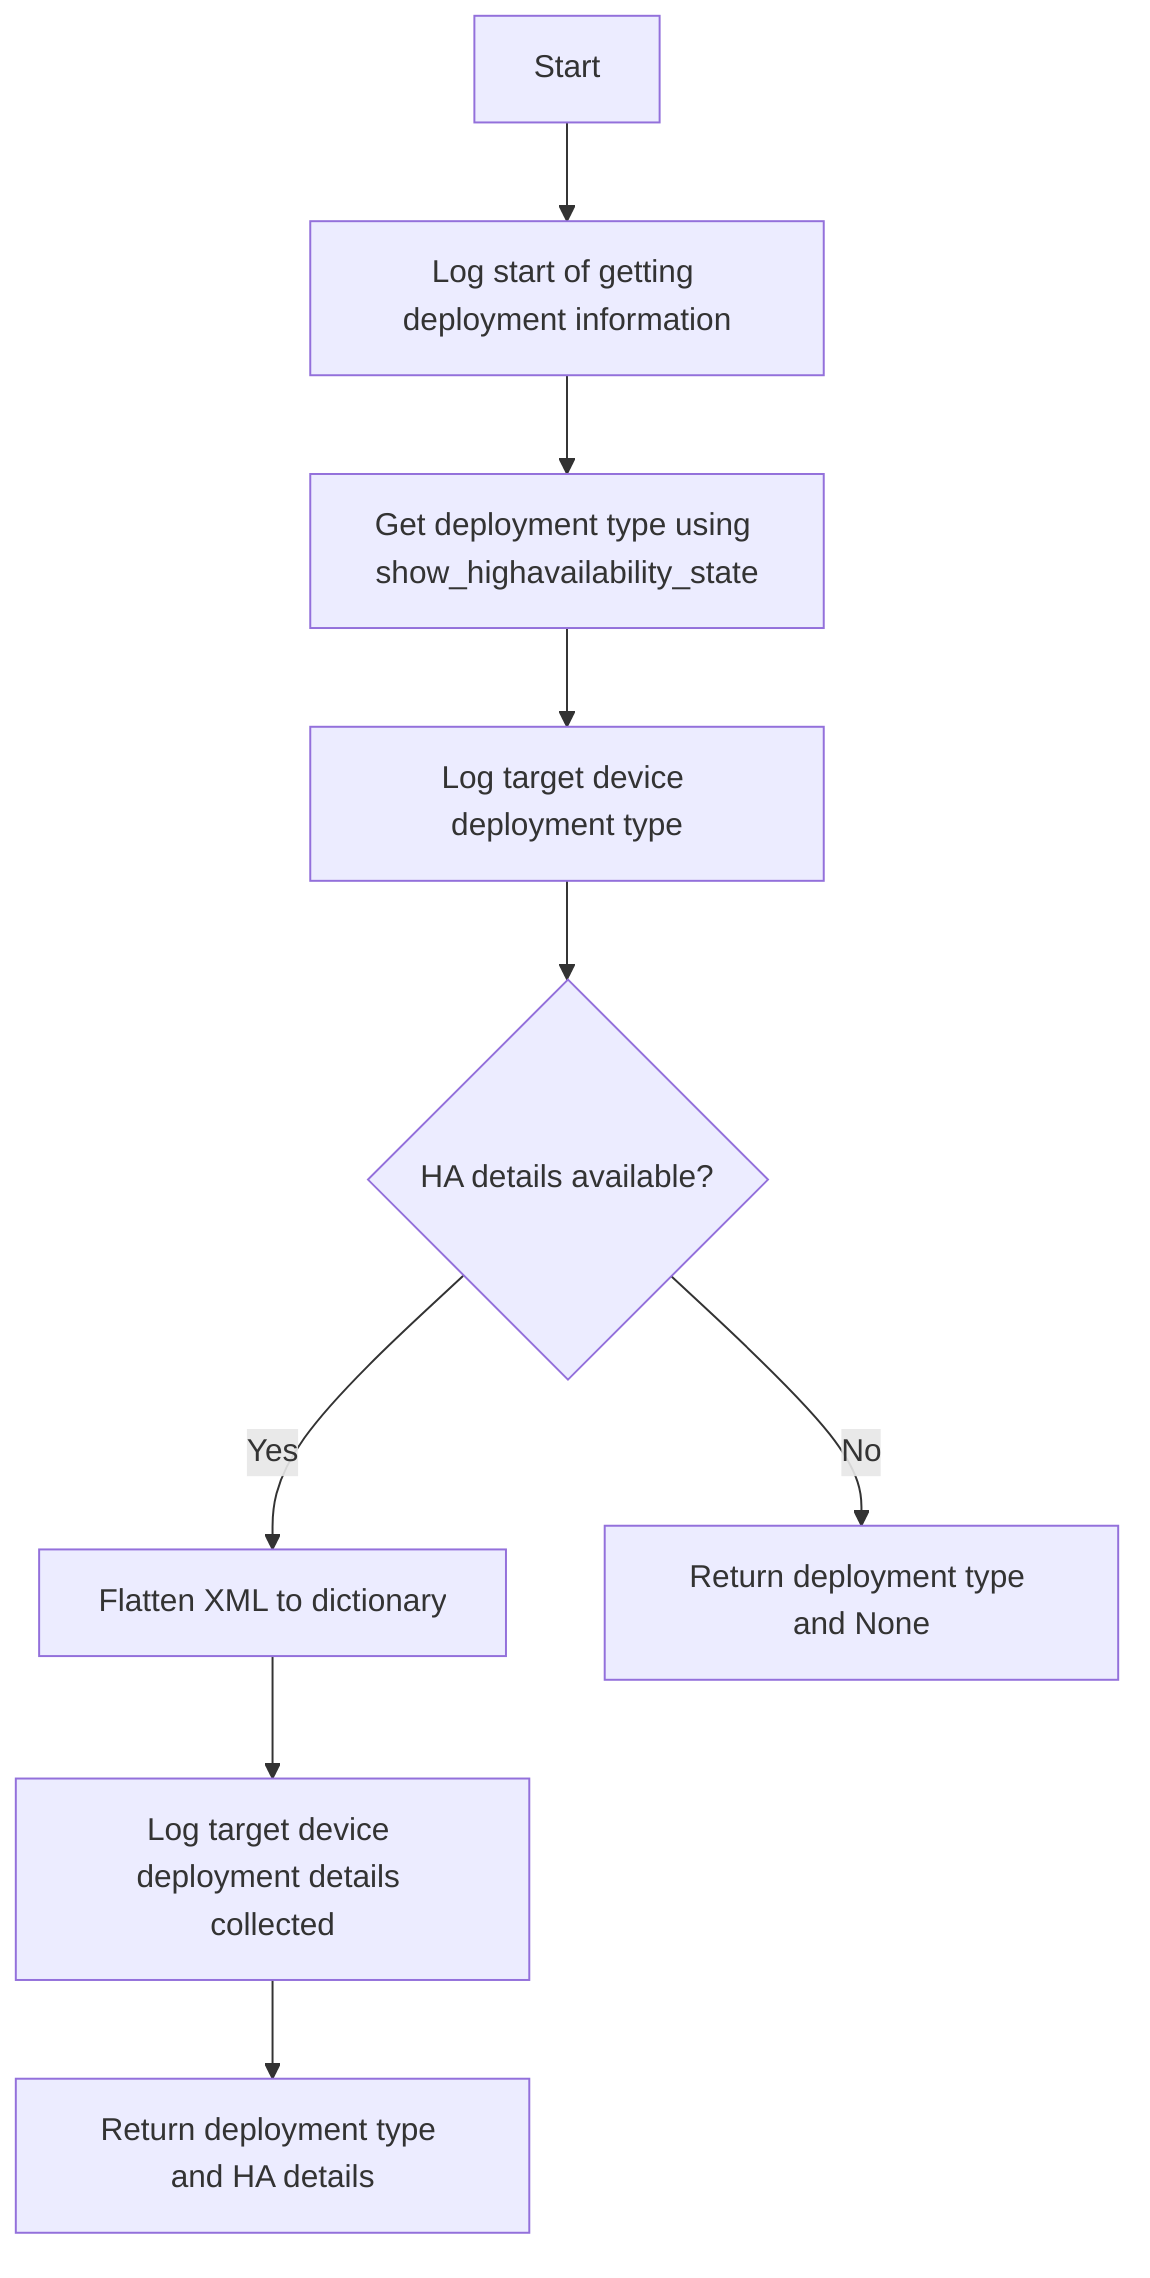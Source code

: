 graph TB
    GH1[Start] --> GH2[Log start of getting deployment information]
    GH2 --> GH3[Get deployment type using show_highavailability_state]
    GH3 --> GH4[Log target device deployment type]
    GH4 --> GH5{HA details available?}
    GH5 -->|Yes| GH6[Flatten XML to dictionary]
    GH6 --> GH7[Log target device deployment details collected]
    GH5 -->|No| GH8[Return deployment type and None]
    GH7 --> GH9[Return deployment type and HA details]